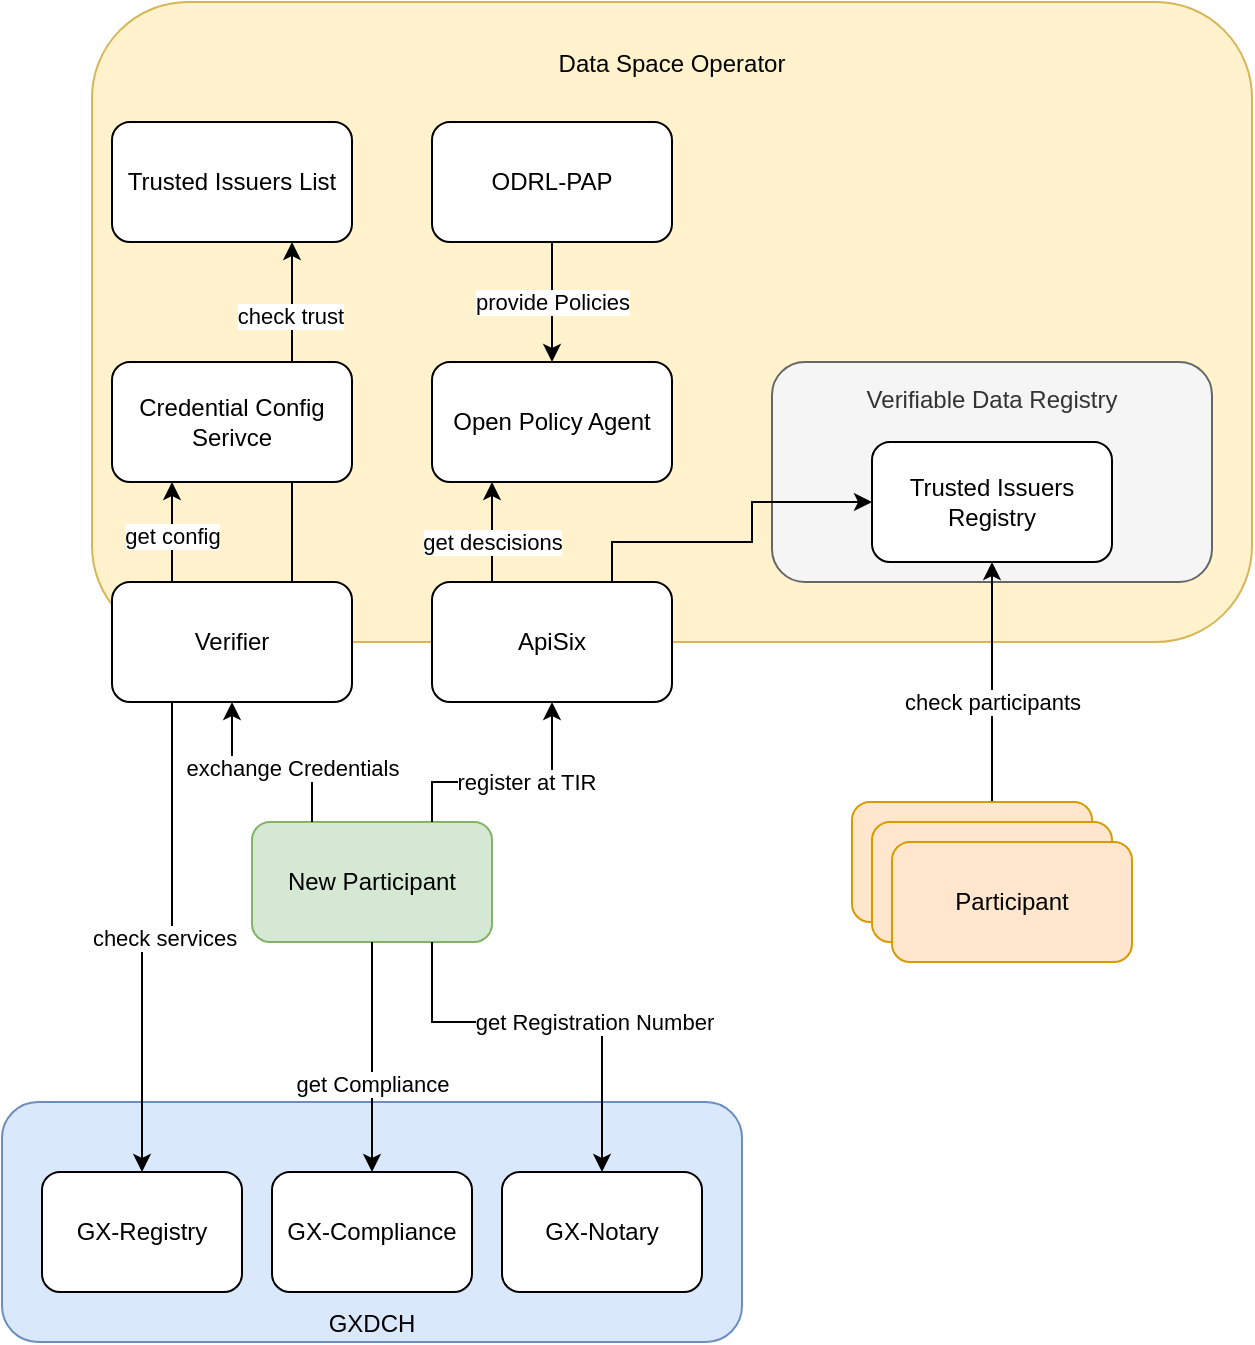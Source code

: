 <mxfile version="26.2.9">
  <diagram name="Page-1" id="b0uLaBLh6J0LoTHmZ4sV">
    <mxGraphModel dx="1428" dy="752" grid="1" gridSize="10" guides="1" tooltips="1" connect="1" arrows="1" fold="1" page="1" pageScale="1" pageWidth="850" pageHeight="1100" math="0" shadow="0">
      <root>
        <mxCell id="0" />
        <mxCell id="1" parent="0" />
        <mxCell id="BwPKENgGg27ICzrniMAS-5" value="&lt;div&gt;Data Space Operator&lt;/div&gt;&lt;div&gt;&lt;br&gt;&lt;/div&gt;&lt;div&gt;&lt;br&gt;&lt;/div&gt;&lt;div&gt;&lt;br&gt;&lt;/div&gt;&lt;div&gt;&lt;br&gt;&lt;/div&gt;&lt;div&gt;&lt;br&gt;&lt;/div&gt;&lt;div&gt;&lt;br&gt;&lt;/div&gt;&lt;div&gt;&lt;br&gt;&lt;/div&gt;&lt;div&gt;&lt;br&gt;&lt;/div&gt;&lt;div&gt;&lt;br&gt;&lt;/div&gt;&lt;div&gt;&lt;br&gt;&lt;/div&gt;&lt;div&gt;&lt;br&gt;&lt;/div&gt;&lt;div&gt;&lt;br&gt;&lt;/div&gt;&lt;div&gt;&lt;br&gt;&lt;/div&gt;&lt;div&gt;&lt;br&gt;&lt;/div&gt;&lt;div&gt;&lt;br&gt;&lt;/div&gt;&lt;div&gt;&lt;br&gt;&lt;/div&gt;&lt;div&gt;&lt;br&gt;&lt;/div&gt;&lt;div&gt;&lt;br&gt;&lt;/div&gt;" style="rounded=1;whiteSpace=wrap;html=1;fillColor=#fff2cc;strokeColor=#d6b656;" vertex="1" parent="1">
          <mxGeometry x="70" y="90" width="580" height="320" as="geometry" />
        </mxCell>
        <mxCell id="BwPKENgGg27ICzrniMAS-4" value="" style="group" vertex="1" connectable="0" parent="1">
          <mxGeometry x="410" y="270" width="220" height="110" as="geometry" />
        </mxCell>
        <mxCell id="BwPKENgGg27ICzrniMAS-3" value="&lt;div&gt;Verifiable Data Registry&lt;/div&gt;&lt;div&gt;&lt;br&gt;&lt;/div&gt;&lt;div&gt;&lt;br&gt;&lt;/div&gt;&lt;div&gt;&lt;br&gt;&lt;/div&gt;&lt;div&gt;&lt;br&gt;&lt;/div&gt;&lt;div&gt;&lt;br&gt;&lt;/div&gt;" style="rounded=1;whiteSpace=wrap;html=1;fillColor=#f5f5f5;fontColor=#333333;strokeColor=#666666;" vertex="1" parent="BwPKENgGg27ICzrniMAS-4">
          <mxGeometry width="220" height="110" as="geometry" />
        </mxCell>
        <mxCell id="BwPKENgGg27ICzrniMAS-1" value="Trusted Issuers Registry" style="rounded=1;whiteSpace=wrap;html=1;" vertex="1" parent="BwPKENgGg27ICzrniMAS-4">
          <mxGeometry x="50" y="40" width="120" height="60" as="geometry" />
        </mxCell>
        <mxCell id="BwPKENgGg27ICzrniMAS-6" value="" style="endArrow=classic;html=1;rounded=0;entryX=0.5;entryY=1;entryDx=0;entryDy=0;" edge="1" parent="1" source="BwPKENgGg27ICzrniMAS-8" target="BwPKENgGg27ICzrniMAS-1">
          <mxGeometry width="50" height="50" relative="1" as="geometry">
            <mxPoint x="400" y="490" as="sourcePoint" />
            <mxPoint x="310" y="440" as="targetPoint" />
          </mxGeometry>
        </mxCell>
        <mxCell id="BwPKENgGg27ICzrniMAS-10" value="check participants" style="edgeLabel;html=1;align=center;verticalAlign=middle;resizable=0;points=[];" vertex="1" connectable="0" parent="BwPKENgGg27ICzrniMAS-6">
          <mxGeometry x="0.021" y="-2" relative="1" as="geometry">
            <mxPoint x="-2" y="6" as="offset" />
          </mxGeometry>
        </mxCell>
        <mxCell id="BwPKENgGg27ICzrniMAS-7" value="Participant" style="rounded=1;whiteSpace=wrap;html=1;fillColor=#ffe6cc;strokeColor=#d79b00;" vertex="1" parent="1">
          <mxGeometry x="450" y="490" width="120" height="60" as="geometry" />
        </mxCell>
        <mxCell id="BwPKENgGg27ICzrniMAS-8" value="Participant" style="rounded=1;whiteSpace=wrap;html=1;fillColor=#ffe6cc;strokeColor=#d79b00;" vertex="1" parent="1">
          <mxGeometry x="460" y="500" width="120" height="60" as="geometry" />
        </mxCell>
        <mxCell id="BwPKENgGg27ICzrniMAS-9" value="Participant" style="rounded=1;whiteSpace=wrap;html=1;fillColor=#ffe6cc;strokeColor=#d79b00;" vertex="1" parent="1">
          <mxGeometry x="470" y="510" width="120" height="60" as="geometry" />
        </mxCell>
        <mxCell id="BwPKENgGg27ICzrniMAS-11" value="ApiSix" style="rounded=1;whiteSpace=wrap;html=1;" vertex="1" parent="1">
          <mxGeometry x="240" y="380" width="120" height="60" as="geometry" />
        </mxCell>
        <mxCell id="BwPKENgGg27ICzrniMAS-12" value="ODRL-PAP" style="rounded=1;whiteSpace=wrap;html=1;" vertex="1" parent="1">
          <mxGeometry x="240" y="150" width="120" height="60" as="geometry" />
        </mxCell>
        <mxCell id="BwPKENgGg27ICzrniMAS-13" value="Open Policy Agent" style="rounded=1;whiteSpace=wrap;html=1;" vertex="1" parent="1">
          <mxGeometry x="240" y="270" width="120" height="60" as="geometry" />
        </mxCell>
        <mxCell id="BwPKENgGg27ICzrniMAS-14" value="Verifier" style="rounded=1;whiteSpace=wrap;html=1;" vertex="1" parent="1">
          <mxGeometry x="80" y="380" width="120" height="60" as="geometry" />
        </mxCell>
        <mxCell id="BwPKENgGg27ICzrniMAS-18" value="Trusted Issuers List" style="rounded=1;whiteSpace=wrap;html=1;" vertex="1" parent="1">
          <mxGeometry x="80" y="150" width="120" height="60" as="geometry" />
        </mxCell>
        <mxCell id="BwPKENgGg27ICzrniMAS-19" value="" style="endArrow=classic;html=1;rounded=0;exitX=0.5;exitY=1;exitDx=0;exitDy=0;" edge="1" parent="1" source="BwPKENgGg27ICzrniMAS-12" target="BwPKENgGg27ICzrniMAS-13">
          <mxGeometry width="50" height="50" relative="1" as="geometry">
            <mxPoint x="-30" y="330" as="sourcePoint" />
            <mxPoint x="20" y="280" as="targetPoint" />
          </mxGeometry>
        </mxCell>
        <mxCell id="BwPKENgGg27ICzrniMAS-20" value="provide Policies" style="edgeLabel;html=1;align=center;verticalAlign=middle;resizable=0;points=[];" vertex="1" connectable="0" parent="BwPKENgGg27ICzrniMAS-19">
          <mxGeometry x="0.294" y="3" relative="1" as="geometry">
            <mxPoint x="-3" y="-9" as="offset" />
          </mxGeometry>
        </mxCell>
        <mxCell id="BwPKENgGg27ICzrniMAS-21" value="" style="endArrow=classic;html=1;rounded=0;entryX=0.25;entryY=1;entryDx=0;entryDy=0;exitX=0.25;exitY=0;exitDx=0;exitDy=0;" edge="1" parent="1" source="BwPKENgGg27ICzrniMAS-11" target="BwPKENgGg27ICzrniMAS-13">
          <mxGeometry width="50" height="50" relative="1" as="geometry">
            <mxPoint x="220" y="560" as="sourcePoint" />
            <mxPoint x="270" y="510" as="targetPoint" />
          </mxGeometry>
        </mxCell>
        <mxCell id="BwPKENgGg27ICzrniMAS-22" value="get descisions" style="edgeLabel;html=1;align=center;verticalAlign=middle;resizable=0;points=[];" vertex="1" connectable="0" parent="BwPKENgGg27ICzrniMAS-21">
          <mxGeometry x="-0.553" y="-2" relative="1" as="geometry">
            <mxPoint x="-2" y="-9" as="offset" />
          </mxGeometry>
        </mxCell>
        <mxCell id="BwPKENgGg27ICzrniMAS-23" value="" style="endArrow=classic;html=1;rounded=0;entryX=0;entryY=0.5;entryDx=0;entryDy=0;exitX=0.75;exitY=0;exitDx=0;exitDy=0;" edge="1" parent="1" source="BwPKENgGg27ICzrniMAS-11" target="BwPKENgGg27ICzrniMAS-1">
          <mxGeometry width="50" height="50" relative="1" as="geometry">
            <mxPoint x="290" y="550" as="sourcePoint" />
            <mxPoint x="340" y="500" as="targetPoint" />
            <Array as="points">
              <mxPoint x="330" y="360" />
              <mxPoint x="400" y="360" />
              <mxPoint x="400" y="340" />
            </Array>
          </mxGeometry>
        </mxCell>
        <mxCell id="BwPKENgGg27ICzrniMAS-27" value="" style="endArrow=classic;html=1;rounded=0;entryX=0.75;entryY=1;entryDx=0;entryDy=0;exitX=0.75;exitY=0;exitDx=0;exitDy=0;" edge="1" parent="1" source="BwPKENgGg27ICzrniMAS-14" target="BwPKENgGg27ICzrniMAS-18">
          <mxGeometry width="50" height="50" relative="1" as="geometry">
            <mxPoint x="-20" y="480" as="sourcePoint" />
            <mxPoint x="30" y="430" as="targetPoint" />
          </mxGeometry>
        </mxCell>
        <mxCell id="BwPKENgGg27ICzrniMAS-28" value="check trust" style="edgeLabel;html=1;align=center;verticalAlign=middle;resizable=0;points=[];" vertex="1" connectable="0" parent="BwPKENgGg27ICzrniMAS-27">
          <mxGeometry x="0.563" y="1" relative="1" as="geometry">
            <mxPoint as="offset" />
          </mxGeometry>
        </mxCell>
        <mxCell id="BwPKENgGg27ICzrniMAS-25" value="" style="endArrow=classic;html=1;rounded=0;entryX=0.25;entryY=1;entryDx=0;entryDy=0;exitX=0.25;exitY=0;exitDx=0;exitDy=0;" edge="1" parent="1" source="BwPKENgGg27ICzrniMAS-14" target="BwPKENgGg27ICzrniMAS-15">
          <mxGeometry width="50" height="50" relative="1" as="geometry">
            <mxPoint x="10" y="410" as="sourcePoint" />
            <mxPoint x="60" y="360" as="targetPoint" />
          </mxGeometry>
        </mxCell>
        <mxCell id="BwPKENgGg27ICzrniMAS-26" value="get config" style="edgeLabel;html=1;align=center;verticalAlign=middle;resizable=0;points=[];" vertex="1" connectable="0" parent="BwPKENgGg27ICzrniMAS-25">
          <mxGeometry x="-0.053" relative="1" as="geometry">
            <mxPoint as="offset" />
          </mxGeometry>
        </mxCell>
        <mxCell id="BwPKENgGg27ICzrniMAS-15" value="Credential Config Serivce" style="rounded=1;whiteSpace=wrap;html=1;" vertex="1" parent="1">
          <mxGeometry x="80" y="270" width="120" height="60" as="geometry" />
        </mxCell>
        <mxCell id="BwPKENgGg27ICzrniMAS-29" value="New Participant" style="rounded=1;whiteSpace=wrap;html=1;fillColor=#d5e8d4;strokeColor=#82b366;" vertex="1" parent="1">
          <mxGeometry x="150" y="500" width="120" height="60" as="geometry" />
        </mxCell>
        <mxCell id="BwPKENgGg27ICzrniMAS-30" value="&lt;div&gt;&lt;br&gt;&lt;/div&gt;&lt;div&gt;&lt;br&gt;&lt;/div&gt;&lt;div&gt;&lt;br&gt;&lt;/div&gt;&lt;div&gt;&lt;br&gt;&lt;/div&gt;&lt;div&gt;&lt;br&gt;&lt;/div&gt;&lt;div&gt;&lt;br&gt;&lt;/div&gt;&lt;div&gt;&lt;br&gt;&lt;/div&gt;&lt;div&gt;GXDCH&lt;/div&gt;" style="rounded=1;whiteSpace=wrap;html=1;fillColor=#dae8fc;strokeColor=#6c8ebf;" vertex="1" parent="1">
          <mxGeometry x="25" y="640" width="370" height="120" as="geometry" />
        </mxCell>
        <mxCell id="BwPKENgGg27ICzrniMAS-31" value="GX-Registry" style="rounded=1;whiteSpace=wrap;html=1;" vertex="1" parent="1">
          <mxGeometry x="45" y="675" width="100" height="60" as="geometry" />
        </mxCell>
        <mxCell id="BwPKENgGg27ICzrniMAS-32" value="GX-Compliance" style="rounded=1;whiteSpace=wrap;html=1;" vertex="1" parent="1">
          <mxGeometry x="160" y="675" width="100" height="60" as="geometry" />
        </mxCell>
        <mxCell id="BwPKENgGg27ICzrniMAS-33" value="GX-Notary" style="rounded=1;whiteSpace=wrap;html=1;" vertex="1" parent="1">
          <mxGeometry x="275" y="675" width="100" height="60" as="geometry" />
        </mxCell>
        <mxCell id="BwPKENgGg27ICzrniMAS-34" value="" style="endArrow=classic;html=1;rounded=0;exitX=0.75;exitY=1;exitDx=0;exitDy=0;entryX=0.5;entryY=0;entryDx=0;entryDy=0;" edge="1" parent="1" source="BwPKENgGg27ICzrniMAS-29" target="BwPKENgGg27ICzrniMAS-33">
          <mxGeometry width="50" height="50" relative="1" as="geometry">
            <mxPoint x="300" y="580" as="sourcePoint" />
            <mxPoint x="350" y="530" as="targetPoint" />
            <Array as="points">
              <mxPoint x="240" y="600" />
              <mxPoint x="325" y="600" />
            </Array>
          </mxGeometry>
        </mxCell>
        <mxCell id="BwPKENgGg27ICzrniMAS-35" value="get Registration Number" style="edgeLabel;html=1;align=center;verticalAlign=middle;resizable=0;points=[];" vertex="1" connectable="0" parent="BwPKENgGg27ICzrniMAS-34">
          <mxGeometry x="0.083" y="-4" relative="1" as="geometry">
            <mxPoint x="12" y="-4" as="offset" />
          </mxGeometry>
        </mxCell>
        <mxCell id="BwPKENgGg27ICzrniMAS-36" value="" style="endArrow=classic;html=1;rounded=0;exitX=0.5;exitY=1;exitDx=0;exitDy=0;entryX=0.5;entryY=0;entryDx=0;entryDy=0;" edge="1" parent="1" source="BwPKENgGg27ICzrniMAS-29" target="BwPKENgGg27ICzrniMAS-32">
          <mxGeometry width="50" height="50" relative="1" as="geometry">
            <mxPoint x="-20" y="460" as="sourcePoint" />
            <mxPoint x="30" y="410" as="targetPoint" />
          </mxGeometry>
        </mxCell>
        <mxCell id="BwPKENgGg27ICzrniMAS-37" value="get Compliance" style="edgeLabel;html=1;align=center;verticalAlign=middle;resizable=0;points=[];" vertex="1" connectable="0" parent="BwPKENgGg27ICzrniMAS-36">
          <mxGeometry x="-0.575" y="-1" relative="1" as="geometry">
            <mxPoint x="1" y="46" as="offset" />
          </mxGeometry>
        </mxCell>
        <mxCell id="BwPKENgGg27ICzrniMAS-38" value="" style="endArrow=classic;html=1;rounded=0;exitX=0.25;exitY=0;exitDx=0;exitDy=0;entryX=0.5;entryY=1;entryDx=0;entryDy=0;" edge="1" parent="1" source="BwPKENgGg27ICzrniMAS-29" target="BwPKENgGg27ICzrniMAS-14">
          <mxGeometry width="50" height="50" relative="1" as="geometry">
            <mxPoint y="520" as="sourcePoint" />
            <mxPoint x="50" y="470" as="targetPoint" />
            <Array as="points">
              <mxPoint x="180" y="470" />
              <mxPoint x="140" y="470" />
            </Array>
          </mxGeometry>
        </mxCell>
        <mxCell id="BwPKENgGg27ICzrniMAS-39" value="exchange Credentials" style="edgeLabel;html=1;align=center;verticalAlign=middle;resizable=0;points=[];" vertex="1" connectable="0" parent="BwPKENgGg27ICzrniMAS-38">
          <mxGeometry x="-0.393" y="3" relative="1" as="geometry">
            <mxPoint x="-10" as="offset" />
          </mxGeometry>
        </mxCell>
        <mxCell id="BwPKENgGg27ICzrniMAS-40" value="" style="endArrow=classic;html=1;rounded=0;exitX=0.25;exitY=1;exitDx=0;exitDy=0;" edge="1" parent="1" source="BwPKENgGg27ICzrniMAS-14" target="BwPKENgGg27ICzrniMAS-31">
          <mxGeometry width="50" height="50" relative="1" as="geometry">
            <mxPoint x="-80" y="520" as="sourcePoint" />
            <mxPoint x="-30" y="470" as="targetPoint" />
            <Array as="points">
              <mxPoint x="110" y="560" />
              <mxPoint x="95" y="560" />
            </Array>
          </mxGeometry>
        </mxCell>
        <mxCell id="BwPKENgGg27ICzrniMAS-41" value="check services" style="edgeLabel;html=1;align=center;verticalAlign=middle;resizable=0;points=[];" vertex="1" connectable="0" parent="BwPKENgGg27ICzrniMAS-40">
          <mxGeometry x="-0.008" y="-2" relative="1" as="geometry">
            <mxPoint as="offset" />
          </mxGeometry>
        </mxCell>
        <mxCell id="BwPKENgGg27ICzrniMAS-42" value="" style="endArrow=classic;html=1;rounded=0;exitX=0.75;exitY=0;exitDx=0;exitDy=0;entryX=0.5;entryY=1;entryDx=0;entryDy=0;" edge="1" parent="1" source="BwPKENgGg27ICzrniMAS-29" target="BwPKENgGg27ICzrniMAS-11">
          <mxGeometry width="50" height="50" relative="1" as="geometry">
            <mxPoint x="330" y="510" as="sourcePoint" />
            <mxPoint x="380" y="460" as="targetPoint" />
            <Array as="points">
              <mxPoint x="240" y="480" />
              <mxPoint x="300" y="480" />
            </Array>
          </mxGeometry>
        </mxCell>
        <mxCell id="BwPKENgGg27ICzrniMAS-44" value="register at TIR" style="edgeLabel;html=1;align=center;verticalAlign=middle;resizable=0;points=[];" vertex="1" connectable="0" parent="BwPKENgGg27ICzrniMAS-42">
          <mxGeometry x="0.11" relative="1" as="geometry">
            <mxPoint as="offset" />
          </mxGeometry>
        </mxCell>
      </root>
    </mxGraphModel>
  </diagram>
</mxfile>
